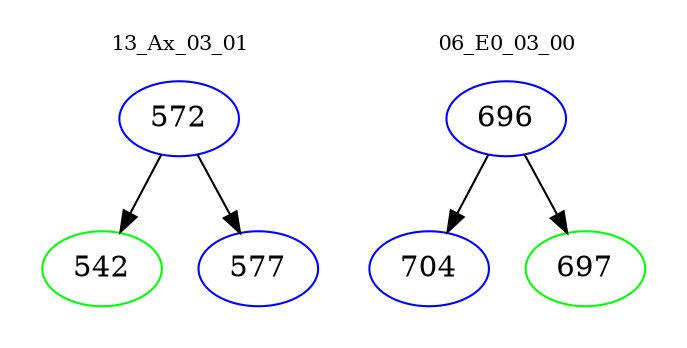 digraph{
subgraph cluster_0 {
color = white
label = "13_Ax_03_01";
fontsize=10;
T0_572 [label="572", color="blue"]
T0_572 -> T0_542 [color="black"]
T0_542 [label="542", color="green"]
T0_572 -> T0_577 [color="black"]
T0_577 [label="577", color="blue"]
}
subgraph cluster_1 {
color = white
label = "06_E0_03_00";
fontsize=10;
T1_696 [label="696", color="blue"]
T1_696 -> T1_704 [color="black"]
T1_704 [label="704", color="blue"]
T1_696 -> T1_697 [color="black"]
T1_697 [label="697", color="green"]
}
}
